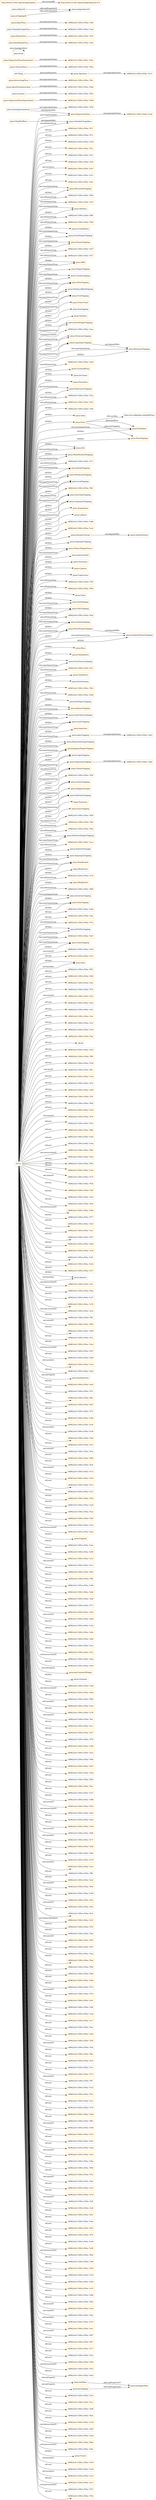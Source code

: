 digraph ar2dtool_diagram { 
rankdir=LR;
size="1501"
node [shape = rectangle, color="orange"]; "pizza:MozzarellaTopping" "-4f0822e0:15f9c1cf30a:-7f94" "-4f0822e0:15f9c1cf30a:-7ef3" "pizza:Medium" "-4f0822e0:15f9c1cf30a:-7ff8" "-4f0822e0:15f9c1cf30a:-7fdd" "pizza:FruttiDiMare" "pizza:GreenPepperTopping" "pizza:VegetarianPizzaEquivalent2" "pizza:PrawnsTopping" "-4f0822e0:15f9c1cf30a:-7e98" "-4f0822e0:15f9c1cf30a:-7ed7" "-4f0822e0:15f9c1cf30a:-7f57" "pizza:Mild" "pizza:PepperTopping" "pizza:ChickenTopping" "pizza:MeatTopping" "pizza:HotSpicedBeefTopping" "pizza:FruitTopping" "pizza:PrinceCarlo" "pizza:NutTopping" "pizza:Siciliana" "pizza:SweetPepperTopping" "pizza:Country" "pizza:ThinAndCrispyBase" "pizza:ParmesanTopping" "pizza:CajunSpiceTopping" "-4f0822e0:15f9c1cf30a:-7ee6" "pizza:UnclosedPizza" "pizza:IceCream" "pizza:Fiorentina" "pizza:PeperonataTopping" "pizza:SpicyPizzaEquivalent" "-4f0822e0:15f9c1cf30a:-7f2a" "-4f0822e0:15f9c1cf30a:-7fa5" "-4f0822e0:15f9c1cf30a:-7e9f" "-4f0822e0:15f9c1cf30a:-7ea4" "pizza:Soho" "pizza:PizzaBase" "-4f0822e0:15f9c1cf30a:-7f38" "pizza:InterestingPizza" "pizza:RosemaryTopping" "pizza:Hot" "pizza:MixedSeafoodTopping" "-4f0822e0:15f9c1cf30a:-7f17" "pizza:Spiciness" "pizza:RocketTopping" "pizza:CheeseyPizza" "pizza:ValuePartition" "pizza:MushroomTopping" "-4f0822e0:15f9c1cf30a:-7e9c" "pizza:LeekTopping" "-4f0822e0:15f9c1cf30a:-7f61" "-4f0822e0:15f9c1cf30a:-7f6c" "pizza:ArtichokeTopping" "pizza:GorgonzolaTopping" "pizza:Napoletana" "-4f0822e0:15f9c1cf30a:-7ec3" "pizza:LaReine" "-4f0822e0:15f9c1cf30a:-7e8b" "-4f0822e0:15f9c1cf30a:-7ea2" "-4f0822e0:15f9c1cf30a:-7ebb" "pizza:DomainConcept" "pizza:VegetableTopping" "pizza:TobascoPepperSauce" "pizza:AmericanHot" "pizza:Veneziana" "pizza:Food" "pizza:Caprina" "pizza:Capricciosa" "-4f0822e0:15f9c1cf30a:-7f3f" "-4f0822e0:15f9c1cf30a:-7f00" "pizza:Cajun" "pizza:FishTopping" "pizza:OliveTopping" "-4f0822e0:15f9c1cf30a:-7fed" "pizza:SultanaTopping" "pizza:SlicedTomatoTopping" "pizza:Rosa" "pizza:PolloAdAstra" "pizza:FourCheesesTopping" "-4f0822e0:15f9c1cf30a:-7fcc" "-4f0822e0:15f9c1cf30a:-7efd" "pizza:Giardiniera" "-4f0822e0:15f9c1cf30a:-7f54" "pizza:FourSeasons" "-4f0822e0:15f9c1cf30a:-7fb3" "-4f0822e0:15f9c1cf30a:-7eb3" "-4f0822e0:15f9c1cf30a:-7e94" "pizza:HerbSpiceTopping" "pizza:SpinachTopping" "pizza:GoatsCheeseTopping" "pizza:DeepPanBase" "pizza:GarlicTopping" "pizza:American" "-4f0822e0:15f9c1cf30a:-7e8d" "pizza:SundriedTomatoTopping" "pizza:SpicyTopping" "pizza:PeperoniSausageTopping" "pizza:JalapenoPepperTopping" "pizza:PizzaTopping" "pizza:CaperTopping" "pizza:VegetarianTopping" "pizza:ThinAndCrispyPizza" "pizza:TomatoTopping" "-4f0822e0:15f9c1cf30a:-7ebf" "-4f0822e0:15f9c1cf30a:-7f36" "pizza:CheeseTopping" "pizza:SpicyPizza" "pizza:SloppyGiuseppe" "pizza:RedOnionTopping" "-4f0822e0:15f9c1cf30a:-7fba" "pizza:VegetarianPizzaEquivalent1" "pizza:Parmense" "pizza:SauceTopping" "-4f0822e0:15f9c1cf30a:-7f09" "-4f0822e0:15f9c1cf30a:-7fbf" "-4f0822e0:15f9c1cf30a:-7f4a" "-4f0822e0:15f9c1cf30a:-7fb5" "pizza:Pizza" "pizza:HotGreenPepperTopping" "-4f0822e0:15f9c1cf30a:-7eca" "pizza:RealItalianPizza" "pizza:QuattroFormaggi" "pizza:AsparagusTopping" "pizza:MeatyPizza" "pizza:PineKernels" "pizza:Mushroom" "-4f0822e0:15f9c1cf30a:-7e7b" "-4f0822e0:15f9c1cf30a:-7eab" "pizza:Margherita" "-4f0822e0:15f9c1cf30a:-7f88" "pizza:AnchoviesTopping" "pizza:HamTopping" "pizza:VegetarianPizza" "pizza:NonVegetarianPizza" "-4f0822e0:15f9c1cf30a:-7f7a" "pizza:PetitPoisTopping" "-4f0822e0:15f9c1cf30a:-7eb7" "pizza:OnionTopping" ; /*classes style*/
	"pizza:VegetarianPizzaEquivalent1" -> "-4f0822e0:15f9c1cf30a:-7e9c" [ label = "owl:equivalentClass" ];
	"NULL" -> "pizza:CheeseTopping" [ label = "rdf:first" ];
	"NULL" -> "-4f0822e0:15f9c1cf30a:-7e93" [ label = "owl:unionOf" ];
	"NULL" -> "pizza:PeperoniSausageTopping" [ label = "rdf:first" ];
	"NULL" -> "-4f0822e0:15f9c1cf30a:-7e21" [ label = "rdf:rest" ];
	"NULL" -> "pizza:Italy" [ label = "rdf:first" ];
	"NULL" -> "-4f0822e0:15f9c1cf30a:-7f91" [ label = "rdf:rest" ];
	"NULL" -> "-4f0822e0:15f9c1cf30a:-7fd9" [ label = "rdf:rest" ];
	"NULL" -> "-4f0822e0:15f9c1cf30a:-7e6c" [ label = "rdf:rest" ];
	"NULL" -> "pizza:RocketTopping" [ label = "owl:someValuesFrom" ];
	"NULL" -> "pizza:Veneziana" [ label = "rdf:first" ];
	"NULL" -> "-4f0822e0:15f9c1cf30a:-7f74" [ label = "rdf:rest" ];
	"NULL" -> "pizza:FourCheesesTopping" [ label = "rdf:first" ];
	"NULL" -> "-4f0822e0:15f9c1cf30a:-7ef2" [ label = "owl:unionOf" ];
	"NULL" -> "pizza:PizzaBase" [ label = "owl:someValuesFrom" ];
	"NULL" -> "-4f0822e0:15f9c1cf30a:-7e42" [ label = "rdf:rest" ];
	"NULL" -> "-4f0822e0:15f9c1cf30a:-7ef1" [ label = "rdf:rest" ];
	"NULL" -> "-4f0822e0:15f9c1cf30a:-7efe" [ label = "rdf:rest" ];
	"NULL" -> "-4f0822e0:15f9c1cf30a:-7e3c" [ label = "rdf:rest" ];
	"NULL" -> "-4f0822e0:15f9c1cf30a:-7ec8" [ label = "rdf:rest" ];
	"NULL" -> "pizza:HerbSpiceTopping" [ label = "rdf:first" ];
	"NULL" -> "-4f0822e0:15f9c1cf30a:-7faf" [ label = "rdf:rest" ];
	"NULL" -> "rdf:nil" [ label = "rdf:rest" ];
	"NULL" -> "-4f0822e0:15f9c1cf30a:-7e63" [ label = "rdf:rest" ];
	"NULL" -> "-4f0822e0:15f9c1cf30a:-7f8f" [ label = "rdf:rest" ];
	"NULL" -> "-4f0822e0:15f9c1cf30a:-7e50" [ label = "rdf:rest" ];
	"NULL" -> "-4f0822e0:15f9c1cf30a:-7fb1" [ label = "owl:oneOf" ];
	"NULL" -> "-4f0822e0:15f9c1cf30a:-7e5d" [ label = "rdf:rest" ];
	"NULL" -> "-4f0822e0:15f9c1cf30a:-7f14" [ label = "rdf:rest" ];
	"NULL" -> "-4f0822e0:15f9c1cf30a:-7e84" [ label = "rdf:rest" ];
	"NULL" -> "-4f0822e0:15f9c1cf30a:-7f5f" [ label = "rdf:rest" ];
	"NULL" -> "-4f0822e0:15f9c1cf30a:-7fb0" [ label = "rdf:rest" ];
	"NULL" -> "-4f0822e0:15f9c1cf30a:-7e2d" [ label = "rdf:rest" ];
	"NULL" -> "-4f0822e0:15f9c1cf30a:-7f79" [ label = "owl:unionOf" ];
	"NULL" -> "pizza:Medium" [ label = "owl:someValuesFrom" ];
	"NULL" -> "-4f0822e0:15f9c1cf30a:-7f35" [ label = "rdf:rest" ];
	"NULL" -> "-4f0822e0:15f9c1cf30a:-7f86" [ label = "rdf:rest" ];
	"NULL" -> "pizza:MeatTopping" [ label = "owl:someValuesFrom" ];
	"NULL" -> "-4f0822e0:15f9c1cf30a:-7e54" [ label = "rdf:rest" ];
	"NULL" -> "pizza:TobascoPepperSauce" [ label = "rdf:first" ];
	"NULL" -> "pizza:Parmense" [ label = "rdf:first" ];
	"NULL" -> "pizza:ChickenTopping" [ label = "owl:someValuesFrom" ];
	"NULL" -> "-4f0822e0:15f9c1cf30a:-7f61" [ label = "owl:allValuesFrom" ];
	"NULL" -> "-4f0822e0:15f9c1cf30a:-7e4e" [ label = "rdf:rest" ];
	"NULL" -> "-4f0822e0:15f9c1cf30a:-7f6b" [ label = "owl:intersectionOf" ];
	"NULL" -> "-4f0822e0:15f9c1cf30a:-7e92" [ label = "rdf:rest" ];
	"NULL" -> "-4f0822e0:15f9c1cf30a:-7f00" [ label = "owl:allValuesFrom" ];
	"NULL" -> "-4f0822e0:15f9c1cf30a:-7f05" [ label = "rdf:rest" ];
	"NULL" -> "-4f0822e0:15f9c1cf30a:-7e24" [ label = "rdf:rest" ];
	"NULL" -> "-4f0822e0:15f9c1cf30a:-7e7b" [ label = "owl:allValuesFrom" ];
	"NULL" -> "pizza:OnionTopping" [ label = "owl:someValuesFrom" ];
	"NULL" -> "-4f0822e0:15f9c1cf30a:-7e75" [ label = "rdf:rest" ];
	"NULL" -> "-4f0822e0:15f9c1cf30a:-7f56" [ label = "owl:unionOf" ];
	"NULL" -> "pizza:FruitTopping" [ label = "rdf:first" ];
	"NULL" -> "-4f0822e0:15f9c1cf30a:-7e6f" [ label = "rdf:rest" ];
	"NULL" -> "pizza:PizzaBase" [ label = "rdf:first" ];
	"NULL" -> "-4f0822e0:15f9c1cf30a:-7ec0" [ label = "rdf:rest" ];
	"NULL" -> "pizza:FishTopping" [ label = "rdf:first" ];
	"NULL" -> "-4f0822e0:15f9c1cf30a:-7f26" [ label = "rdf:rest" ];
	"NULL" -> "-4f0822e0:15f9c1cf30a:-7e9b" [ label = "owl:intersectionOf" ];
	"NULL" -> "pizza:PineKernels" [ label = "owl:someValuesFrom" ];
	"NULL" -> "-4f0822e0:15f9c1cf30a:-7f77" [ label = "rdf:rest" ];
	"NULL" -> "-4f0822e0:15f9c1cf30a:-7e45" [ label = "rdf:rest" ];
	"NULL" -> "-4f0822e0:15f9c1cf30a:-7ee1" [ label = "rdf:rest" ];
	"NULL" -> "pizza:CajunSpiceTopping" [ label = "rdf:first" ];
	"NULL" -> "pizza:AnchoviesTopping" [ label = "owl:someValuesFrom" ];
	"NULL" -> "-4f0822e0:15f9c1cf30a:-7f47" [ label = "rdf:rest" ];
	"NULL" -> "-4f0822e0:15f9c1cf30a:-7e66" [ label = "rdf:rest" ];
	"NULL" -> "pizza:JalapenoPepperTopping" [ label = "owl:someValuesFrom" ];
	"NULL" -> "-4f0822e0:15f9c1cf30a:-7e36" [ label = "rdf:rest" ];
	"NULL" -> "-4f0822e0:15f9c1cf30a:-7e87" [ label = "rdf:rest" ];
	"NULL" -> "pizza:Caprina" [ label = "rdf:first" ];
	"NULL" -> "-4f0822e0:15f9c1cf30a:-7ed2" [ label = "rdf:rest" ];
	"NULL" -> "pizza:GreenPepperTopping" [ label = "owl:someValuesFrom" ];
	"NULL" -> "-4f0822e0:15f9c1cf30a:-7e57" [ label = "rdf:rest" ];
	"NULL" -> "pizza:America" [ label = "rdf:first" ];
	"NULL" -> "-4f0822e0:15f9c1cf30a:-7efc" [ label = "owl:intersectionOf" ];
	"NULL" -> "-4f0822e0:15f9c1cf30a:-7ff8" [ label = "owl:allValuesFrom" ];
	"NULL" -> "pizza:NutTopping" [ label = "rdf:first" ];
	"NULL" -> "pizza:CajunSpiceTopping" [ label = "owl:someValuesFrom" ];
	"NULL" -> "-4f0822e0:15f9c1cf30a:-7fda" [ label = "rdf:rest" ];
	"NULL" -> "-4f0822e0:15f9c1cf30a:-7e27" [ label = "rdf:rest" ];
	"NULL" -> "-4f0822e0:15f9c1cf30a:-7e78" [ label = "rdf:rest" ];
	"NULL" -> "pizza:HamTopping" [ label = "owl:someValuesFrom" ];
	"NULL" -> "-4f0822e0:15f9c1cf30a:-7ea3" [ label = "owl:intersectionOf" ];
	"NULL" -> "-4f0822e0:15f9c1cf30a:-7ff5" [ label = "rdf:rest" ];
	"NULL" -> "pizza:AmericanHot" [ label = "rdf:first" ];
	"NULL" -> "pizza:DomainConcept" [ label = "rdf:first" ];
	"NULL" -> "-4f0822e0:15f9c1cf30a:-7f60" [ label = "owl:unionOf" ];
	"NULL" -> "-4f0822e0:15f9c1cf30a:-7ee6" [ label = "owl:allValuesFrom" ];
	"NULL" -> "pizza:American" [ label = "rdf:first" ];
	"NULL" -> "-4f0822e0:15f9c1cf30a:-7e99" [ label = "rdf:rest" ];
	"NULL" -> "-4f0822e0:15f9c1cf30a:-7fc5" [ label = "rdf:rest" ];
	"NULL" -> "pizza:PetitPoisTopping" [ label = "rdf:first" ];
	"NULL" -> "pizza:Napoletana" [ label = "rdf:first" ];
	"NULL" -> "pizza:PineKernels" [ label = "rdf:first" ];
	"NULL" -> "-4f0822e0:15f9c1cf30a:-7ee4" [ label = "rdf:rest" ];
	"NULL" -> "-4f0822e0:15f9c1cf30a:-7e97" [ label = "owl:intersectionOf" ];
	"NULL" -> "pizza:SultanaTopping" [ label = "owl:someValuesFrom" ];
	"NULL" -> "-4f0822e0:15f9c1cf30a:-7e69" [ label = "rdf:rest" ];
	"NULL" -> "pizza:JalapenoPepperTopping" [ label = "rdf:first" ];
	"NULL" -> "pizza:HotSpicedBeefTopping" [ label = "rdf:first" ];
	"NULL" -> "-4f0822e0:15f9c1cf30a:-7e3e" [ label = "owl:members" ];
	"NULL" -> "pizza:QuattroFormaggi" [ label = "rdf:first" ];
	"NULL" -> "-4f0822e0:15f9c1cf30a:-7eb4" [ label = "rdf:rest" ];
	"NULL" -> "-4f0822e0:15f9c1cf30a:-7f7a" [ label = "owl:allValuesFrom" ];
	"NULL" -> "pizza:PizzaTopping" [ label = "rdf:first" ];
	"NULL" -> "pizza:hasSpiciness" [ label = "owl:onProperty" ];
	"NULL" -> "pizza:GarlicTopping" [ label = "rdf:first" ];
	"NULL" -> "-4f0822e0:15f9c1cf30a:-7f4a" [ label = "owl:allValuesFrom" ];
	"NULL" -> "pizza:ThinAndCrispyBase" [ label = "owl:allValuesFrom" ];
	"NULL" -> "pizza:RosemaryTopping" [ label = "owl:someValuesFrom" ];
	"NULL" -> "-4f0822e0:15f9c1cf30a:-7ed5" [ label = "rdf:rest" ];
	"NULL" -> "-4f0822e0:15f9c1cf30a:-7f51" [ label = "rdf:rest" ];
	"NULL" -> "-4f0822e0:15f9c1cf30a:-7fbc" [ label = "rdf:rest" ];
	"NULL" -> "pizza:PrawnsTopping" [ label = "owl:someValuesFrom" ];
	"NULL" -> "pizza:ArtichokeTopping" [ label = "owl:someValuesFrom" ];
	"NULL" -> "-4f0822e0:15f9c1cf30a:-7fd7" [ label = "rdf:rest" ];
	"NULL" -> "-4f0822e0:15f9c1cf30a:-7e8b" [ label = "rdf:first" ];
	"NULL" -> "pizza:OliveTopping" [ label = "rdf:first" ];
	"NULL" -> "-4f0822e0:15f9c1cf30a:-7fed" [ label = "owl:allValuesFrom" ];
	"NULL" -> "pizza:GreenPepperTopping" [ label = "rdf:first" ];
	"NULL" -> "-4f0822e0:15f9c1cf30a:-7f72" [ label = "rdf:rest" ];
	"NULL" -> "-4f0822e0:15f9c1cf30a:-7e40" [ label = "rdf:rest" ];
	"NULL" -> "-4f0822e0:15f9c1cf30a:-7ec6" [ label = "rdf:rest" ];
	"NULL" -> "-4f0822e0:15f9c1cf30a:-7e39" [ label = "owl:members" ];
	"NULL" -> "-4f0822e0:15f9c1cf30a:-7fad" [ label = "rdf:rest" ];
	"NULL" -> "pizza:SlicedTomatoTopping" [ label = "owl:someValuesFrom" ];
	"NULL" -> "pizza:MozzarellaTopping" [ label = "owl:someValuesFrom" ];
	"NULL" -> "-4f0822e0:15f9c1cf30a:-7f3c" [ label = "rdf:rest" ];
	"NULL" -> "-4f0822e0:15f9c1cf30a:-7fcb" [ label = "owl:unionOf" ];
	"NULL" -> "-4f0822e0:15f9c1cf30a:-7f8d" [ label = "rdf:rest" ];
	"NULL" -> "-4f0822e0:15f9c1cf30a:-7fc8" [ label = "rdf:rest" ];
	"NULL" -> "-4f0822e0:15f9c1cf30a:-7e7a" [ label = "owl:unionOf" ];
	"NULL" -> "-4f0822e0:15f9c1cf30a:-7e5b" [ label = "rdf:rest" ];
	"NULL" -> "pizza:OliveTopping" [ label = "owl:someValuesFrom" ];
	"NULL" -> "-4f0822e0:15f9c1cf30a:-7f12" [ label = "rdf:rest" ];
	"NULL" -> "-4f0822e0:15f9c1cf30a:-7e31" [ label = "rdf:rest" ];
	"NULL" -> "-4f0822e0:15f9c1cf30a:-7f5d" [ label = "rdf:rest" ];
	"NULL" -> "-4f0822e0:15f9c1cf30a:-7fbf" [ label = "owl:allValuesFrom" ];
	"NULL" -> "-4f0822e0:15f9c1cf30a:-7ee0" [ label = "rdf:rest" ];
	"NULL" -> "-4f0822e0:15f9c1cf30a:-7fa2" [ label = "rdf:rest" ];
	"NULL" -> "-4f0822e0:15f9c1cf30a:-7fe9" [ label = "rdf:rest" ];
	"NULL" -> "-4f0822e0:15f9c1cf30a:-7fcc" [ label = "owl:allValuesFrom" ];
	"NULL" -> "-4f0822e0:15f9c1cf30a:-7f17" [ label = "owl:allValuesFrom" ];
	"NULL" -> "-4f0822e0:15f9c1cf30a:-7e52" [ label = "rdf:rest" ];
	"NULL" -> "-4f0822e0:15f9c1cf30a:-7eb2" [ label = "owl:intersectionOf" ];
	"NULL" -> "pizza:RedOnionTopping" [ label = "rdf:first" ];
	"NULL" -> "pizza:England" [ label = "rdf:first" ];
	"NULL" -> "-4f0822e0:15f9c1cf30a:-7e4c" [ label = "rdf:rest" ];
	"NULL" -> "-4f0822e0:15f9c1cf30a:-7e90" [ label = "rdf:rest" ];
	"NULL" -> "pizza:HotGreenPepperTopping" [ label = "rdf:first" ];
	"NULL" -> "-4f0822e0:15f9c1cf30a:-7e22" [ label = "rdf:rest" ];
	"NULL" -> "-4f0822e0:15f9c1cf30a:-7ec2" [ label = "owl:unionOf" ];
	"NULL" -> "-4f0822e0:15f9c1cf30a:-7f92" [ label = "rdf:rest" ];
	"NULL" -> "pizza:CaperTopping" [ label = "rdf:first" ];
	"NULL" -> "-4f0822e0:15f9c1cf30a:-7f9f" [ label = "rdf:rest" ];
	"NULL" -> "-4f0822e0:15f9c1cf30a:-7e60" [ label = "rdf:rest" ];
	"NULL" -> "-4f0822e0:15f9c1cf30a:-7e6d" [ label = "rdf:rest" ];
	"NULL" -> "-4f0822e0:15f9c1cf30a:-7ea8" [ label = "rdf:rest" ];
	"NULL" -> "-4f0822e0:15f9c1cf30a:-7f75" [ label = "rdf:rest" ];
	"NULL" -> "-4f0822e0:15f9c1cf30a:-7e43" [ label = "rdf:rest" ];
	"NULL" -> "-4f0822e0:15f9c1cf30a:-7fb3" [ label = "rdf:first" ];
	"NULL" -> "-4f0822e0:15f9c1cf30a:-7ed6" [ label = "owl:unionOf" ];
	"NULL" -> "-4f0822e0:15f9c1cf30a:-7e3d" [ label = "rdf:rest" ];
	"NULL" -> "-4f0822e0:15f9c1cf30a:-7eb7" [ label = "owl:someValuesFrom" ];
	"NULL" -> "-4f0822e0:15f9c1cf30a:-7e8e" [ label = "rdf:rest" ];
	"NULL" -> "pizza:CheeseTopping" [ label = "owl:someValuesFrom" ];
	"NULL" -> "pizza:GorgonzolaTopping" [ label = "rdf:first" ];
	"NULL" -> "-4f0822e0:15f9c1cf30a:-7e64" [ label = "rdf:rest" ];
	"NULL" -> "pizza:HotGreenPepperTopping" [ label = "owl:someValuesFrom" ];
	"NULL" -> "-4f0822e0:15f9c1cf30a:-7e5e" [ label = "rdf:rest" ];
	"NULL" -> "-4f0822e0:15f9c1cf30a:-7f15" [ label = "rdf:rest" ];
	"NULL" -> "-4f0822e0:15f9c1cf30a:-7eba" [ label = "owl:intersectionOf" ];
	"NULL" -> "-4f0822e0:15f9c1cf30a:-7e85" [ label = "rdf:rest" ];
	"NULL" -> "pizza:hasCountryOfOrigin" [ label = "owl:onProperty" ];
	"NULL" -> "pizza:FishTopping" [ label = "owl:someValuesFrom" ];
	"NULL" -> "-4f0822e0:15f9c1cf30a:-7f3f" [ label = "owl:allValuesFrom" ];
	"NULL" -> "pizza:Fiorentina" [ label = "rdf:first" ];
	"NULL" -> "pizza:SpicyTopping" [ label = "owl:someValuesFrom" ];
	"NULL" -> "pizza:Germany" [ label = "rdf:first" ];
	"NULL" -> "-4f0822e0:15f9c1cf30a:-7e4f" [ label = "rdf:rest" ];
	"NULL" -> "pizza:GoatsCheeseTopping" [ label = "rdf:first" ];
	"NULL" -> "pizza:OnionTopping" [ label = "rdf:first" ];
	"NULL" -> "-4f0822e0:15f9c1cf30a:-7eb6" [ label = "owl:intersectionOf" ];
	"NULL" -> "-4f0822e0:15f9c1cf30a:-7f06" [ label = "rdf:rest" ];
	"NULL" -> "-4f0822e0:15f9c1cf30a:-7e2a" [ label = "owl:members" ];
	"NULL" -> "-4f0822e0:15f9c1cf30a:-7e76" [ label = "rdf:rest" ];
	"NULL" -> "-4f0822e0:15f9c1cf30a:-7fec" [ label = "owl:unionOf" ];
	"NULL" -> "-4f0822e0:15f9c1cf30a:-7ec1" [ label = "rdf:rest" ];
	"NULL" -> "-4f0822e0:15f9c1cf30a:-7f27" [ label = "rdf:rest" ];
	"NULL" -> "-4f0822e0:15f9c1cf30a:-7f78" [ label = "rdf:rest" ];
	"NULL" -> "-4f0822e0:15f9c1cf30a:-7e46" [ label = "rdf:rest" ];
	"NULL" -> "pizza:UnclosedPizza" [ label = "rdf:first" ];
	"NULL" -> "-4f0822e0:15f9c1cf30a:-7ed7" [ label = "owl:allValuesFrom" ];
	"NULL" -> "-4f0822e0:15f9c1cf30a:-7ee2" [ label = "rdf:rest" ];
	"NULL" -> "-4f0822e0:15f9c1cf30a:-7f48" [ label = "rdf:rest" ];
	"NULL" -> "-4f0822e0:15f9c1cf30a:-7e67" [ label = "rdf:rest" ];
	"NULL" -> "-4f0822e0:15f9c1cf30a:-7e8a" [ label = "rdf:rest" ];
	"NULL" -> "pizza:SweetPepperTopping" [ label = "rdf:first" ];
	"NULL" -> "-4f0822e0:15f9c1cf30a:-7f69" [ label = "rdf:rest" ];
	"NULL" -> "-4f0822e0:15f9c1cf30a:-7fea" [ label = "rdf:rest" ];
	"NULL" -> "-4f0822e0:15f9c1cf30a:-7e37" [ label = "rdf:rest" ];
	"NULL" -> "-4f0822e0:15f9c1cf30a:-7f2a" [ label = "owl:allValuesFrom" ];
	"NULL" -> "-4f0822e0:15f9c1cf30a:-7e88" [ label = "rdf:rest" ];
	"NULL" -> "-4f0822e0:15f9c1cf30a:-7f29" [ label = "owl:unionOf" ];
	"NULL" -> "-4f0822e0:15f9c1cf30a:-7ebe" [ label = "owl:intersectionOf" ];
	"NULL" -> "-4f0822e0:15f9c1cf30a:-7ed3" [ label = "rdf:rest" ];
	"NULL" -> "pizza:VegetarianTopping" [ label = "owl:allValuesFrom" ];
	"NULL" -> "pizza:MushroomTopping" [ label = "rdf:first" ];
	"NULL" -> "pizza:HotSpicedBeefTopping" [ label = "owl:someValuesFrom" ];
	"NULL" -> "-4f0822e0:15f9c1cf30a:-7e58" [ label = "rdf:rest" ];
	"NULL" -> "-4f0822e0:15f9c1cf30a:-7f08" [ label = "owl:unionOf" ];
	"NULL" -> "-4f0822e0:15f9c1cf30a:-7e71" [ label = "owl:members" ];
	"NULL" -> "-4f0822e0:15f9c1cf30a:-7f88" [ label = "owl:allValuesFrom" ];
	"NULL" -> "pizza:RedOnionTopping" [ label = "owl:someValuesFrom" ];
	"NULL" -> "pizza:America" [ label = "owl:hasValue" ];
	"NULL" -> "-4f0822e0:15f9c1cf30a:-7e28" [ label = "rdf:rest" ];
	"NULL" -> "-4f0822e0:15f9c1cf30a:-7fdb" [ label = "rdf:rest" ];
	"NULL" -> "pizza:PeperonataTopping" [ label = "owl:someValuesFrom" ];
	"NULL" -> "-4f0822e0:15f9c1cf30a:-7e79" [ label = "rdf:rest" ];
	"NULL" -> "-4f0822e0:15f9c1cf30a:-7e2e" [ label = "owl:members" ];
	"NULL" -> "-4f0822e0:15f9c1cf30a:-7ff6" [ label = "rdf:rest" ];
	"NULL" -> "-4f0822e0:15f9c1cf30a:-7ec4" [ label = "rdf:rest" ];
	"NULL" -> "pizza:TobascoPepperSauce" [ label = "owl:someValuesFrom" ];
	"NULL" -> "pizza:TomatoTopping" [ label = "rdf:first" ];
	"NULL" -> "-4f0822e0:15f9c1cf30a:-7f49" [ label = "owl:unionOf" ];
	"NULL" -> "-4f0822e0:15f9c1cf30a:-7e49" [ label = "rdf:rest" ];
	"NULL" -> "-4f0822e0:15f9c1cf30a:-7f3a" [ label = "rdf:rest" ];
	"NULL" -> "-4f0822e0:15f9c1cf30a:-7f3e" [ label = "owl:unionOf" ];
	"NULL" -> "pizza:SundriedTomatoTopping" [ label = "owl:someValuesFrom" ];
	"NULL" -> "-4f0822e0:15f9c1cf30a:-7fc6" [ label = "rdf:rest" ];
	"NULL" -> "-4f0822e0:15f9c1cf30a:-7e25" [ label = "owl:distinctMembers" ];
	"NULL" -> "pizza:PrinceCarlo" [ label = "rdf:first" ];
	"NULL" -> "pizza:GorgonzolaTopping" [ label = "owl:someValuesFrom" ];
	"NULL" -> "pizza:ParmesanTopping" [ label = "owl:someValuesFrom" ];
	"NULL" -> "-4f0822e0:15f9c1cf30a:-7f10" [ label = "rdf:rest" ];
	"NULL" -> "pizza:MeatTopping" [ label = "rdf:first" ];
	"NULL" -> "pizza:SloppyGiuseppe" [ label = "rdf:first" ];
	"NULL" -> "pizza:AnchoviesTopping" [ label = "rdf:first" ];
	"NULL" -> "-4f0822e0:15f9c1cf30a:-7fa0" [ label = "rdf:rest" ];
	"NULL" -> "-4f0822e0:15f9c1cf30a:-7f93" [ label = "owl:unionOf" ];
	"NULL" -> "-4f0822e0:15f9c1cf30a:-7fdd" [ label = "owl:allValuesFrom" ];
	"NULL" -> "pizza:LeekTopping" [ label = "owl:someValuesFrom" ];
	"NULL" -> "pizza:Mushroom" [ label = "rdf:first" ];
	"NULL" -> "-4f0822e0:15f9c1cf30a:-7fb7" [ label = "rdf:rest" ];
	"NULL" -> "pizza:FruitTopping" [ label = "owl:someValuesFrom" ];
	"NULL" -> "-4f0822e0:15f9c1cf30a:-7e4a" [ label = "rdf:rest" ];
	"NULL" -> "pizza:Cajun" [ label = "rdf:first" ];
	"NULL" -> "pizza:Mild" [ label = "rdf:first" ];
	"NULL" -> "pizza:Hot" [ label = "rdf:first" ];
	"NULL" -> "-4f0822e0:15f9c1cf30a:-7fbd" [ label = "rdf:rest" ];
	"NULL" -> "pizza:LeekTopping" [ label = "rdf:first" ];
	"NULL" -> "pizza:AsparagusTopping" [ label = "rdf:first" ];
	"NULL" -> "-4f0822e0:15f9c1cf30a:-7f90" [ label = "rdf:rest" ];
	"NULL" -> "-4f0822e0:15f9c1cf30a:-7fd8" [ label = "rdf:rest" ];
	"NULL" -> "-4f0822e0:15f9c1cf30a:-7e6b" [ label = "rdf:rest" ];
	"NULL" -> "-4f0822e0:15f9c1cf30a:-7e9f" [ label = "rdf:first" ];
	"NULL" -> "-4f0822e0:15f9c1cf30a:-7f73" [ label = "rdf:rest" ];
	"NULL" -> "-4f0822e0:15f9c1cf30a:-7f16" [ label = "owl:unionOf" ];
	"NULL" -> "-4f0822e0:15f9c1cf30a:-7e41" [ label = "rdf:rest" ];
	"NULL" -> "-4f0822e0:15f9c1cf30a:-7ef0" [ label = "rdf:rest" ];
	"NULL" -> "-4f0822e0:15f9c1cf30a:-7e3b" [ label = "rdf:rest" ];
	"NULL" -> "-4f0822e0:15f9c1cf30a:-7ec7" [ label = "rdf:rest" ];
	"NULL" -> "-4f0822e0:15f9c1cf30a:-7fae" [ label = "rdf:rest" ];
	"NULL" -> "pizza:FourCheesesTopping" [ label = "owl:someValuesFrom" ];
	"NULL" -> "-4f0822e0:15f9c1cf30a:-7e62" [ label = "rdf:rest" ];
	"NULL" -> "pizza:RosemaryTopping" [ label = "rdf:first" ];
	"NULL" -> "-4f0822e0:15f9c1cf30a:-7f3d" [ label = "rdf:rest" ];
	"NULL" -> "-4f0822e0:15f9c1cf30a:-7fa4" [ label = "owl:unionOf" ];
	"NULL" -> "-4f0822e0:15f9c1cf30a:-7f8e" [ label = "rdf:rest" ];
	"NULL" -> "-4f0822e0:15f9c1cf30a:-7fc9" [ label = "rdf:rest" ];
	"NULL" -> "-4f0822e0:15f9c1cf30a:-7e5c" [ label = "rdf:rest" ];
	"NULL" -> "-4f0822e0:15f9c1cf30a:-7f13" [ label = "rdf:rest" ];
	"NULL" -> "pizza:MixedSeafoodTopping" [ label = "rdf:first" ];
	"NULL" -> "-4f0822e0:15f9c1cf30a:-7ff7" [ label = "owl:unionOf" ];
	"NULL" -> "-4f0822e0:15f9c1cf30a:-7e32" [ label = "rdf:rest" ];
	"NULL" -> "pizza:Mild" [ label = "owl:someValuesFrom" ];
	"NULL" -> "-4f0822e0:15f9c1cf30a:-7f5e" [ label = "rdf:rest" ];
	"NULL" -> "-4f0822e0:15f9c1cf30a:-7e2c" [ label = "rdf:rest" ];
	"NULL" -> "-4f0822e0:15f9c1cf30a:-7e94" [ label = "owl:allValuesFrom" ];
	"NULL" -> "-4f0822e0:15f9c1cf30a:-7e70" [ label = "rdf:rest" ];
	"NULL" -> "-4f0822e0:15f9c1cf30a:-7eb8" [ label = "rdf:rest" ];
	"NULL" -> "-4f0822e0:15f9c1cf30a:-7eca" [ label = "owl:allValuesFrom" ];
	"NULL" -> "pizza:AsparagusTopping" [ label = "owl:someValuesFrom" ];
	"NULL" -> "pizza:ArtichokeTopping" [ label = "rdf:first" ];
	"NULL" -> "pizza:PrawnsTopping" [ label = "rdf:first" ];
	"NULL" -> "-4f0822e0:15f9c1cf30a:-7f85" [ label = "rdf:rest" ];
	"NULL" -> "-4f0822e0:15f9c1cf30a:-7e89" [ label = "owl:unionOf" ];
	"NULL" -> "-4f0822e0:15f9c1cf30a:-7e53" [ label = "rdf:rest" ];
	"NULL" -> "pizza:GarlicTopping" [ label = "owl:someValuesFrom" ];
	"NULL" -> "-4f0822e0:15f9c1cf30a:-7e91" [ label = "rdf:rest" ];
	"NULL" -> "-4f0822e0:15f9c1cf30a:-7e4d" [ label = "rdf:rest" ];
	"NULL" -> "pizza:IceCream" [ label = "rdf:first" ];
	"NULL" -> "-4f0822e0:15f9c1cf30a:-7ee5" [ label = "owl:unionOf" ];
	"NULL" -> "-4f0822e0:15f9c1cf30a:-7e9e" [ label = "rdf:rest" ];
	"NULL" -> "-4f0822e0:15f9c1cf30a:-7f04" [ label = "rdf:rest" ];
	"NULL" -> "-4f0822e0:15f9c1cf30a:-7f55" [ label = "rdf:rest" ];
	"NULL" -> "-4f0822e0:15f9c1cf30a:-7fbe" [ label = "owl:unionOf" ];
	"NULL" -> "pizza:ParmesanTopping" [ label = "rdf:first" ];
	"NULL" -> "-4f0822e0:15f9c1cf30a:-7e23" [ label = "rdf:rest" ];
	"NULL" -> "pizza:ChickenTopping" [ label = "rdf:first" ];
	"NULL" -> "-4f0822e0:15f9c1cf30a:-7e74" [ label = "rdf:rest" ];
	"NULL" -> "-4f0822e0:15f9c1cf30a:-7eff" [ label = "owl:unionOf" ];
	"NULL" -> "-4f0822e0:15f9c1cf30a:-7edf" [ label = "rdf:rest" ];
	"NULL" -> "pizza:MozzarellaTopping" [ label = "rdf:first" ];
	"NULL" -> "-4f0822e0:15f9c1cf30a:-7e61" [ label = "rdf:rest" ];
	"NULL" -> "-4f0822e0:15f9c1cf30a:-7e6e" [ label = "rdf:rest" ];
	"NULL" -> "-4f0822e0:15f9c1cf30a:-7f25" [ label = "rdf:rest" ];
	"NULL" -> "-4f0822e0:15f9c1cf30a:-7f76" [ label = "rdf:rest" ];
	"NULL" -> "pizza:Rosa" [ label = "rdf:first" ];
	"NULL" -> "-4f0822e0:15f9c1cf30a:-7e44" [ label = "rdf:rest" ];
	"NULL" -> "-4f0822e0:15f9c1cf30a:-7e95" [ label = "rdf:rest" ];
	"NULL" -> "-4f0822e0:15f9c1cf30a:-7fb4" [ label = "owl:intersectionOf" ];
	"NULL" -> "-4f0822e0:15f9c1cf30a:-7f57" [ label = "owl:allValuesFrom" ];
	"NULL" -> "-4f0822e0:15f9c1cf30a:-7f94" [ label = "owl:allValuesFrom" ];
	"NULL" -> "pizza:SauceTopping" [ label = "rdf:first" ];
	"NULL" -> "-4f0822e0:15f9c1cf30a:-7e8f" [ label = "rdf:rest" ];
	"NULL" -> "-4f0822e0:15f9c1cf30a:-7ef3" [ label = "owl:allValuesFrom" ];
	"NULL" -> "pizza:Giardiniera" [ label = "rdf:first" ];
	"NULL" -> "pizza:PetitPoisTopping" [ label = "owl:someValuesFrom" ];
	"NULL" -> "pizza:PeperoniSausageTopping" [ label = "owl:someValuesFrom" ];
	"NULL" -> "-4f0822e0:15f9c1cf30a:-7e65" [ label = "rdf:rest" ];
	"NULL" -> "-4f0822e0:15f9c1cf30a:-7e5f" [ label = "rdf:rest" ];
	"NULL" -> "-4f0822e0:15f9c1cf30a:-7eb0" [ label = "rdf:rest" ];
	"NULL" -> "pizza:FruttiDiMare" [ label = "rdf:first" ];
	"NULL" -> "-4f0822e0:15f9c1cf30a:-7e35" [ label = "rdf:rest" ];
	"NULL" -> "-4f0822e0:15f9c1cf30a:-7e86" [ label = "rdf:rest" ];
	"NULL" -> "-4f0822e0:15f9c1cf30a:-7fb2" [ label = "rdf:rest" ];
	"NULL" -> "pizza:Pizza" [ label = "rdf:first" ];
	"NULL" -> "-4f0822e0:15f9c1cf30a:-7ec9" [ label = "owl:unionOf" ];
	"NULL" -> "-4f0822e0:15f9c1cf30a:-7fdc" [ label = "owl:unionOf" ];
	"NULL" -> "pizza:PeperonataTopping" [ label = "rdf:first" ];
	"NULL" -> "-4f0822e0:15f9c1cf30a:-7e55" [ label = "owl:members" ];
	"NULL" -> "-4f0822e0:15f9c1cf30a:-7ea1" [ label = "rdf:rest" ];
	"NULL" -> "-4f0822e0:15f9c1cf30a:-7f87" [ label = "owl:unionOf" ];
	"NULL" -> "-4f0822e0:15f9c1cf30a:-7ea2" [ label = "rdf:first" ];
	"NULL" -> "-4f0822e0:15f9c1cf30a:-7f07" [ label = "rdf:rest" ];
	"NULL" -> "pizza:VegetarianPizza" [ label = "owl:complementOf" ];
	"NULL" -> "pizza:SpinachTopping" [ label = "rdf:first" ];
	"NULL" -> "pizza:MushroomTopping" [ label = "owl:someValuesFrom" ];
	"NULL" -> "-4f0822e0:15f9c1cf30a:-7e77" [ label = "rdf:rest" ];
	"NULL" -> "-4f0822e0:15f9c1cf30a:-7fa3" [ label = "rdf:rest" ];
	"NULL" -> "pizza:SweetPepperTopping" [ label = "owl:someValuesFrom" ];
	"NULL" -> "-4f0822e0:15f9c1cf30a:-7f28" [ label = "rdf:rest" ];
	"NULL" -> "-4f0822e0:15f9c1cf30a:-7f36" [ label = "rdf:first" ];
	"NULL" -> "pizza:Capricciosa" [ label = "rdf:first" ];
	"NULL" -> "pizza:HamTopping" [ label = "rdf:first" ];
	"NULL" -> "-4f0822e0:15f9c1cf30a:-7f53" [ label = "owl:intersectionOf" ];
	"NULL" -> "-4f0822e0:15f9c1cf30a:-7e6a" [ label = "rdf:rest" ];
	"NULL" -> "pizza:LaReine" [ label = "rdf:first" ];
	"NULL" -> "pizza:hasBase" [ label = "owl:onProperty" ];
	"NULL" -> "-4f0822e0:15f9c1cf30a:-7ee3" [ label = "rdf:rest" ];
	"NULL" -> "-4f0822e0:15f9c1cf30a:-7f09" [ label = "owl:allValuesFrom" ];
	"NULL" -> "pizza:SpinachTopping" [ label = "owl:someValuesFrom" ];
	"NULL" -> "pizza:VegetableTopping" [ label = "rdf:first" ];
	"NULL" -> "-4f0822e0:15f9c1cf30a:-7fca" [ label = "rdf:rest" ];
	"NULL" -> "-4f0822e0:15f9c1cf30a:-7e68" [ label = "rdf:rest" ];
	"NULL" -> "pizza:TomatoTopping" [ label = "owl:someValuesFrom" ];
	"NULL" -> "-4f0822e0:15f9c1cf30a:-7fa5" [ label = "owl:allValuesFrom" ];
	"NULL" -> "pizza:Italy" [ label = "owl:hasValue" ];
	"NULL" -> "pizza:GoatsCheeseTopping" [ label = "owl:someValuesFrom" ];
	"NULL" -> "pizza:FourSeasons" [ label = "rdf:first" ];
	"NULL" -> "pizza:SlicedTomatoTopping" [ label = "rdf:first" ];
	"NULL" -> "pizza:MixedSeafoodTopping" [ label = "owl:someValuesFrom" ];
	"NULL" -> "-4f0822e0:15f9c1cf30a:-7feb" [ label = "rdf:rest" ];
	"NULL" -> "-4f0822e0:15f9c1cf30a:-7e38" [ label = "rdf:rest" ];
	"NULL" -> "-4f0822e0:15f9c1cf30a:-7fb9" [ label = "owl:intersectionOf" ];
	"NULL" -> "pizza:Hot" [ label = "owl:someValuesFrom" ];
	"NULL" -> "-4f0822e0:15f9c1cf30a:-7ed4" [ label = "rdf:rest" ];
	"NULL" -> "-4f0822e0:15f9c1cf30a:-7fbb" [ label = "rdf:rest" ];
	"NULL" -> "pizza:PepperTopping" [ label = "rdf:first" ];
	"NULL" -> "-4f0822e0:15f9c1cf30a:-7e8c" [ label = "owl:intersectionOf" ];
	"NULL" -> "pizza:France" [ label = "rdf:first" ];
	"NULL" -> "-4f0822e0:15f9c1cf30a:-7e59" [ label = "owl:members" ];
	"NULL" -> "pizza:SundriedTomatoTopping" [ label = "rdf:first" ];
	"NULL" -> "-4f0822e0:15f9c1cf30a:-7e29" [ label = "rdf:rest" ];
	"NULL" -> "-4f0822e0:15f9c1cf30a:-7e33" [ label = "owl:members" ];
	"NULL" -> "-4f0822e0:15f9c1cf30a:-7ec5" [ label = "rdf:rest" ];
	"NULL" -> "pizza:hasTopping" [ label = "owl:onProperty" ];
	"NULL" -> "-4f0822e0:15f9c1cf30a:-7f37" [ label = "owl:intersectionOf" ];
	"NULL" -> "pizza:Medium" [ label = "rdf:first" ];
	"NULL" -> "-4f0822e0:15f9c1cf30a:-7f3b" [ label = "rdf:rest" ];
	"NULL" -> "-4f0822e0:15f9c1cf30a:-7fc7" [ label = "rdf:rest" ];
	"NULL" -> "pizza:PolloAdAstra" [ label = "rdf:first" ];
	"NULL" -> "pizza:SultanaTopping" [ label = "rdf:first" ];
	"NULL" -> "-4f0822e0:15f9c1cf30a:-7f11" [ label = "rdf:rest" ];
	"NULL" -> "pizza:Siciliana" [ label = "rdf:first" ];
	"NULL" -> "-4f0822e0:15f9c1cf30a:-7e30" [ label = "rdf:rest" ];
	"NULL" -> "-4f0822e0:15f9c1cf30a:-7f5c" [ label = "rdf:rest" ];
	"NULL" -> "-4f0822e0:15f9c1cf30a:-7fa1" [ label = "rdf:rest" ];
	"NULL" -> "-4f0822e0:15f9c1cf30a:-7fe8" [ label = "rdf:rest" ];
	"NULL" -> "pizza:Soho" [ label = "rdf:first" ];
	"NULL" -> "pizza:Margherita" [ label = "rdf:first" ];
	"NULL" -> "pizza:CaperTopping" [ label = "owl:someValuesFrom" ];
	"NULL" -> "-4f0822e0:15f9c1cf30a:-7e47" [ label = "owl:members" ];
	"NULL" -> "-4f0822e0:15f9c1cf30a:-7e51" [ label = "rdf:rest" ];
	"NULL" -> "-4f0822e0:15f9c1cf30a:-7ebc" [ label = "rdf:rest" ];
	"NULL" -> "-4f0822e0:15f9c1cf30a:-7eaa" [ label = "owl:intersectionOf" ];
	"NULL" -> "-4f0822e0:15f9c1cf30a:-7e4b" [ label = "rdf:rest" ];
	"NULL" -> "pizza:RocketTopping" [ label = "rdf:first" ];
	"NULL" -> "-4f0822e0:15f9c1cf30a:-7efa" [ label = "rdf:rest" ];
	"pizza:ThinAndCrispyPizza" -> "-4f0822e0:15f9c1cf30a:-7eab" [ label = "owl:equivalentClass" ];
	"pizza:Country" -> "-4f0822e0:15f9c1cf30a:-7fb5" [ label = "owl:equivalentClass" ];
	"pizza:hasTopping" -> "pizza:hasIngredient" [ label = "rdfs:subPropertyOf" ];
	"pizza:CheeseyPizza" -> "-4f0822e0:15f9c1cf30a:-7fba" [ label = "owl:equivalentClass" ];
	"pizza:CajunSpiceTopping" -> "pizza:RosemaryTopping" [ label = "owl:disjointWith" ];
	"pizza:isBaseOf" -> "pizza:isIngredientOf" [ label = "rdfs:subPropertyOf" ];
	"pizza:DeepPanBase" -> "pizza:ThinAndCrispyBase" [ label = "owl:disjointWith" ];
	"http://www.co-ode.org/ontologies/pizza" -> "http://www.co-ode.org/ontologies/pizza/2.0.0" [ label = "owl:versionIRI" ];
	"pizza:VegetarianPizza" -> "-4f0822e0:15f9c1cf30a:-7ea4" [ label = "owl:equivalentClass" ];
	"pizza:RealItalianPizza" -> "-4f0822e0:15f9c1cf30a:-7efd" [ label = "owl:equivalentClass" ];
	"pizza:Pizza" -> "https://en.wikipedia.org/wiki/Pizza" [ label = "rdfs:seeAlso" ];
	"pizza:NonVegetarianPizza" -> "pizza:VegetarianPizza" [ label = "owl:disjointWith" ];
	"pizza:NonVegetarianPizza" -> "-4f0822e0:15f9c1cf30a:-7f38" [ label = "owl:equivalentClass" ];
	"pizza:MeatyPizza" -> "-4f0822e0:15f9c1cf30a:-7f54" [ label = "owl:equivalentClass" ];
	"pizza:DomainConcept" -> "pizza:ValuePartition" [ label = "owl:disjointWith" ];
	"pizza:Spiciness" -> "-4f0822e0:15f9c1cf30a:-7ec3" [ label = "owl:equivalentClass" ];
	"pizza:isToppingOf" -> "pizza:isIngredientOf" [ label = "rdfs:subPropertyOf" ];
	"pizza:hasBase" -> "pizza:hasIngredient" [ label = "rdfs:subPropertyOf" ];
	"pizza:VegetarianTopping" -> "-4f0822e0:15f9c1cf30a:-7e8d" [ label = "owl:equivalentClass" ];
	"pizza:InterestingPizza" -> "-4f0822e0:15f9c1cf30a:-7f6c" [ label = "owl:equivalentClass" ];
	"pizza:SlicedTomatoTopping" -> "pizza:SundriedTomatoTopping" [ label = "owl:disjointWith" ];
	"pizza:SpicyTopping" -> "-4f0822e0:15f9c1cf30a:-7eb3" [ label = "owl:equivalentClass" ];
	"pizza:VegetarianPizzaEquivalent2" -> "-4f0822e0:15f9c1cf30a:-7e98" [ label = "owl:equivalentClass" ];
	"pizza:SpicyPizza" -> "-4f0822e0:15f9c1cf30a:-7ebf" [ label = "owl:equivalentClass" ];
	"pizza:SpicyPizzaEquivalent" -> "-4f0822e0:15f9c1cf30a:-7ebb" [ label = "owl:equivalentClass" ];
	"pizza:Pizza" -> "pizza:PizzaTopping" [ label = "pizza:hasTopping" ];
	"pizza:Pizza" -> "pizza:PizzaBase" [ label = "pizza:hasBase" ];
	"owl:Thing" -> "pizza:Spiciness" [ label = "pizza:hasSpiciness" ];
	"pizza:Food" -> "pizza:Food" [ label = "pizza:hasIngredient" ];

}
